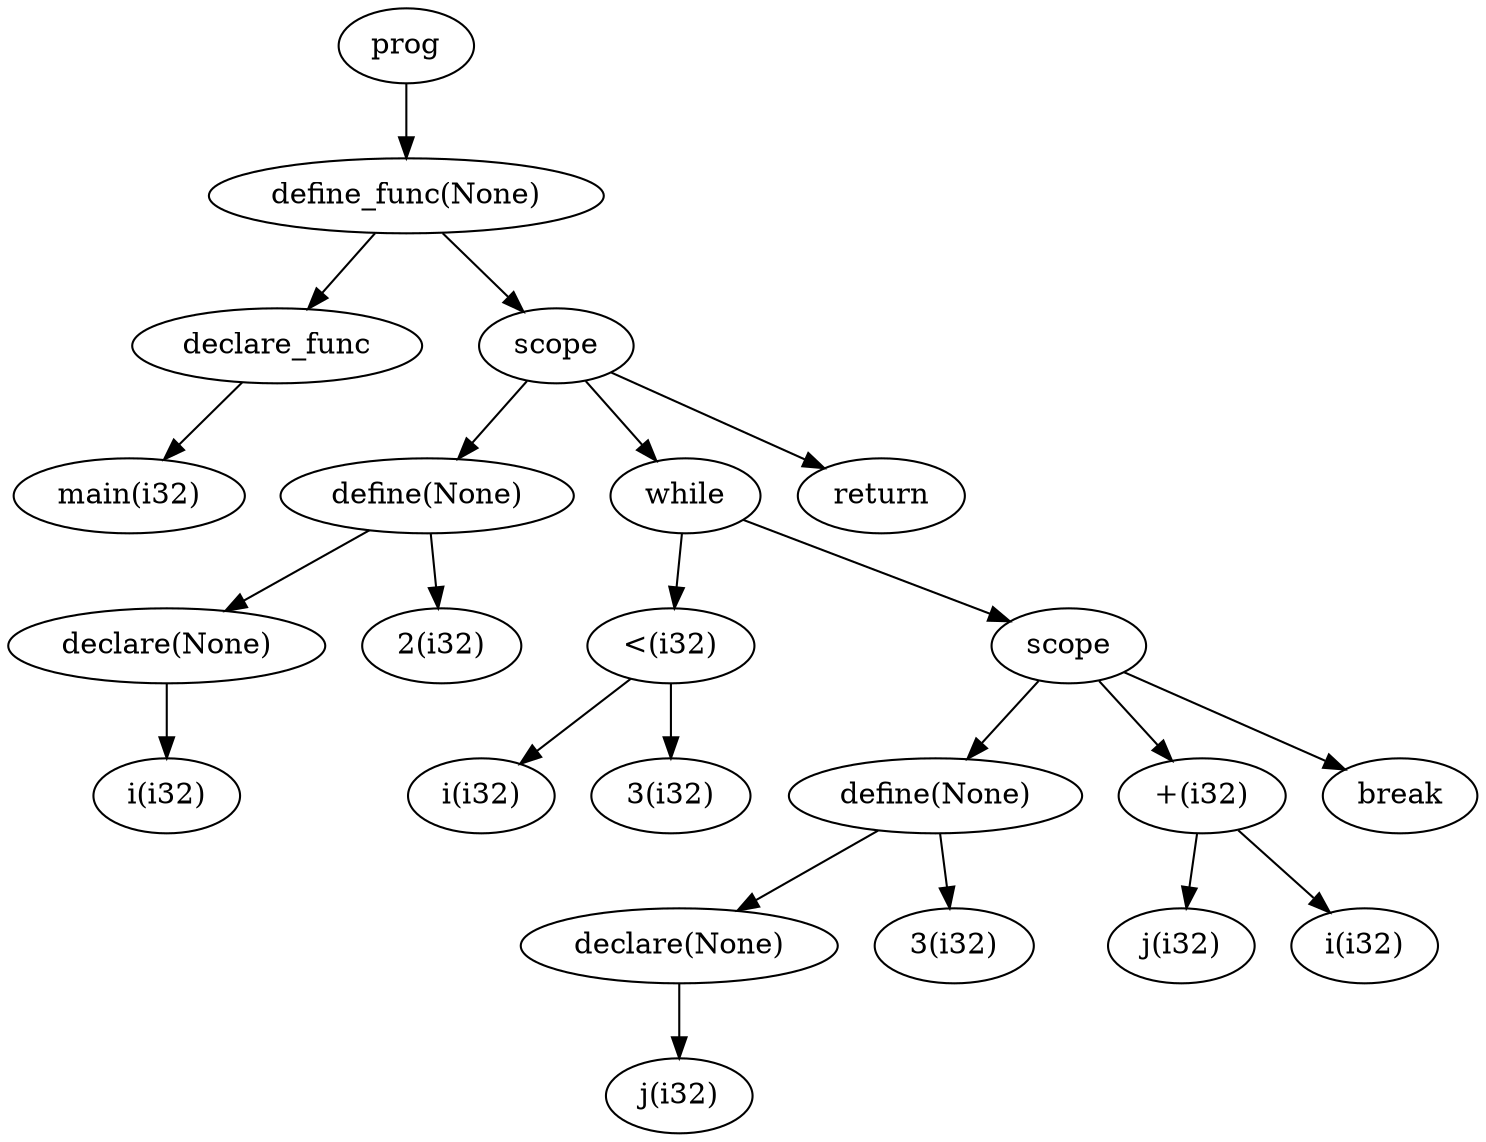digraph AST {
	node1[label="prog"]
	node2[label="define_func(None)"]
	node1->node2
	node3[label="declare_func"]
	node2->node3
	node4[label="main(i32)"]
	node3->node4
	node5[label="scope"]
	node2->node5
	node6[label="define(None)"]
	node5->node6
	node7[label="declare(None)"]
	node6->node7
	node8[label="i(i32)"]
	node7->node8
	node9[label="2(i32)"]
	node6->node9
	node10[label="while"]
	node5->node10
	node11[label="<(i32)"]
	node10->node11
	node12[label="i(i32)"]
	node11->node12
	node13[label="3(i32)"]
	node11->node13
	node14[label="scope"]
	node10->node14
	node15[label="define(None)"]
	node14->node15
	node16[label="declare(None)"]
	node15->node16
	node17[label="j(i32)"]
	node16->node17
	node18[label="3(i32)"]
	node15->node18
	node19[label="+(i32)"]
	node14->node19
	node20[label="j(i32)"]
	node19->node20
	node21[label="i(i32)"]
	node19->node21
	node22[label="break"]
	node14->node22
	node23[label="return"]
	node5->node23
}
